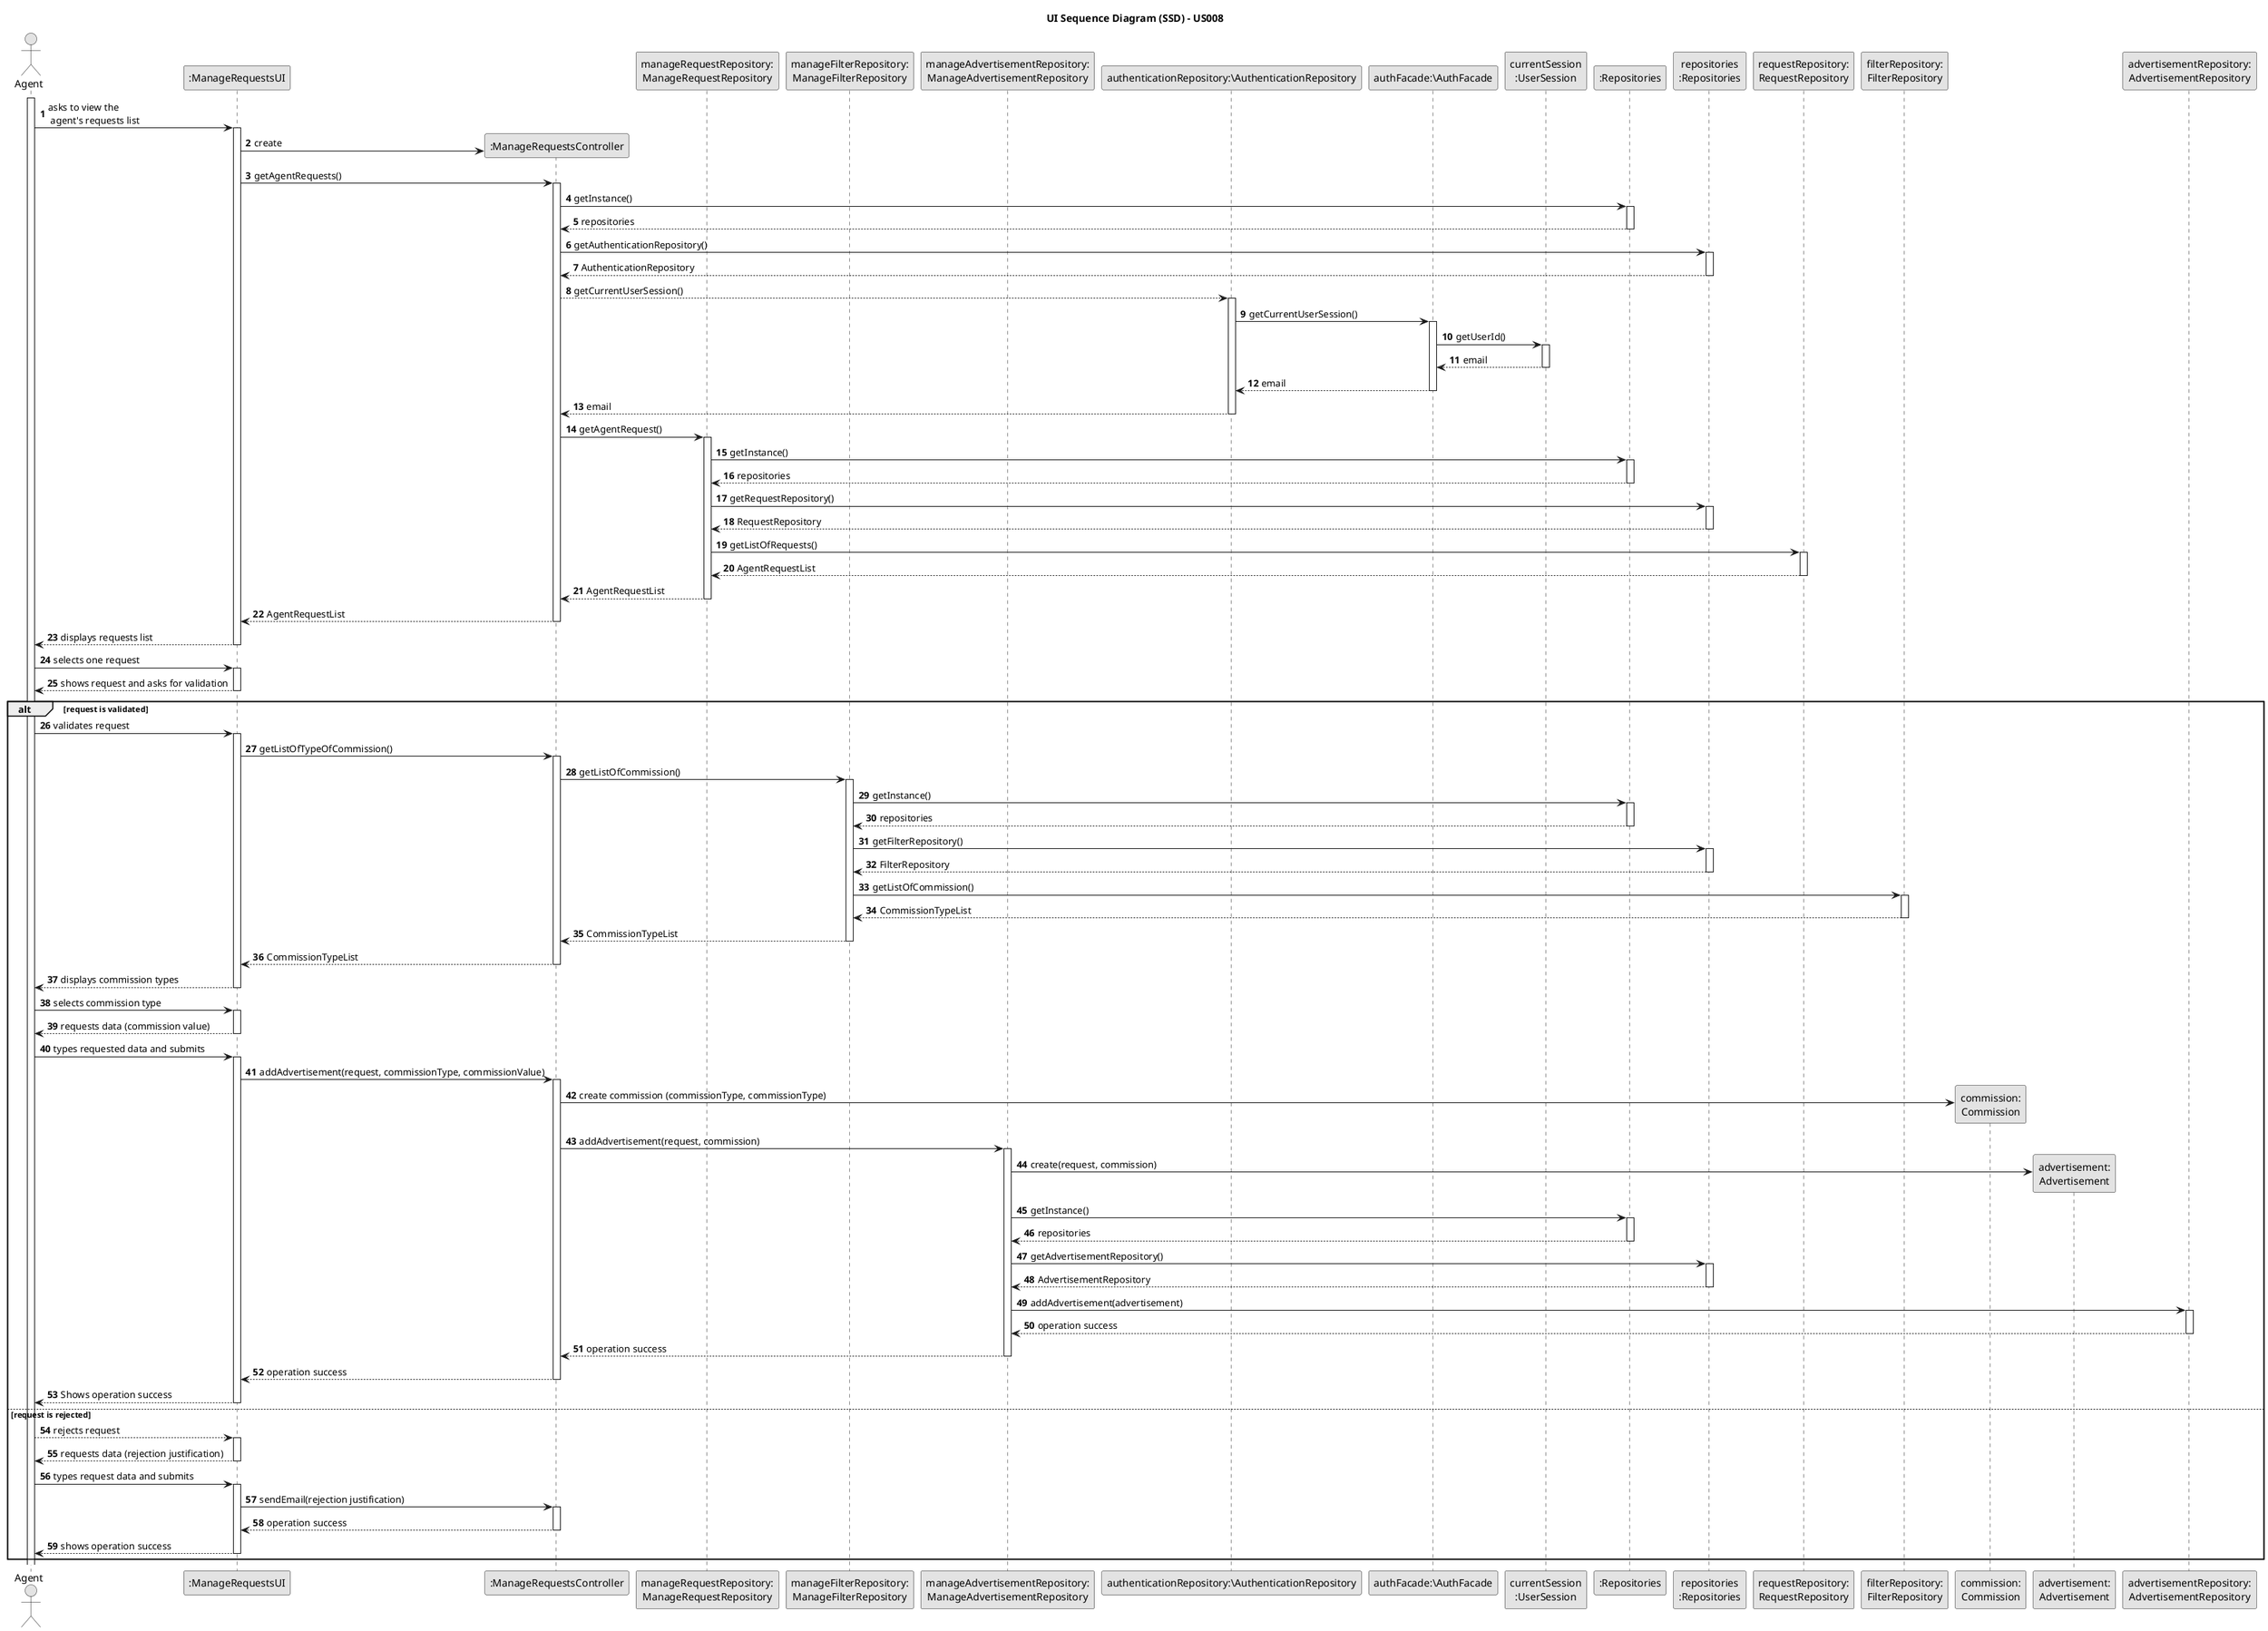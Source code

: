 @startuml
skinparam monochrome true
skinparam packageStyle rectangle
skinparam shadowing false

title UI Sequence Diagram (SSD) - US008

autonumber

actor "Agent" as User
participant ":ManageRequestsUI" as UI
participant ":ManageRequestsController" as Controller
participant "manageRequestRepository:\nManageRequestRepository" as MaReq
participant "manageFilterRepository:\nManageFilterRepository" as MaFil
participant "manageAdvertisementRepository:\nManageAdvertisementRepository" as MaAdv
participant "authenticationRepository:\AuthenticationRepository" as AuRep
participant "authFacade:\AuthFacade" as Facade
participant "currentSession\n:UserSession" as UserSession
participant ":Repositories" as Repositories
participant "repositories\n:Repositories" as repositories
participant "requestRepository:\nRequestRepository" as ReqRep
participant "filterRepository:\nFilterRepository" as FilRep
participant "commission:\nCommission" as Com
participant "advertisement:\nAdvertisement" as Adv
participant "advertisementRepository:\nAdvertisementRepository" as AdvRep

activate User

    User -> UI : asks to view the\n agent's requests list
        activate UI

        UI->Controller** : create



                UI -> Controller : getAgentRequests()
                activate Controller

                Controller ->Repositories:getInstance()
                activate Repositories

                Repositories-->Controller:repositories
                deactivate Repositories

                Controller -> repositories :getAuthenticationRepository()
                activate repositories

                repositories --> Controller :AuthenticationRepository
                deactivate repositories

                Controller --> AuRep : getCurrentUserSession()
                activate AuRep

                AuRep -> Facade : getCurrentUserSession()
                activate Facade

                Facade -> UserSession : getUserId()
                activate UserSession

                UserSession --> Facade : email
                deactivate UserSession

                Facade--> AuRep : email
                deactivate Facade

                AuRep --> Controller : email
                deactivate AuRep



                Controller -> MaReq : getAgentRequest()
                activate MaReq

                MaReq ->Repositories:getInstance()
                                activate Repositories

                                Repositories-->MaReq:repositories
                                deactivate Repositories

                                MaReq -> repositories :getRequestRepository()
                                activate repositories

                                repositories --> MaReq :RequestRepository
                                deactivate repositories

                                MaReq -> ReqRep : getListOfRequests()
                                activate ReqRep

                                ReqRep --> MaReq : AgentRequestList
                                deactivate ReqRep

                                MaReq --> Controller : AgentRequestList
                                deactivate MaReq

                                Controller --> UI : AgentRequestList



                deactivate Controller


        UI --> User : displays requests list
        deactivate UI

    User -> UI : selects one request
        activate UI

        UI --> User : shows request and asks for validation
        deactivate UI



    alt request is validated

    User -> UI : validates request
    activate UI


    UI -> Controller : getListOfTypeOfCommission()
    activate Controller

    Controller -> MaFil : getListOfCommission()
    activate MaFil

    MaFil ->Repositories:getInstance()
                    activate Repositories

                    Repositories-->MaFil:repositories
                    deactivate Repositories

                    MaFil -> repositories :getFilterRepository()
                    activate repositories

                    repositories --> MaFil :FilterRepository
                    deactivate repositories

                    MaFil -> FilRep : getListOfCommission()
                    activate FilRep

                    FilRep --> MaFil : CommissionTypeList
                    deactivate FilRep

                    MaFil --> Controller : CommissionTypeList
                    deactivate MaFil

                    Controller --> UI : CommissionTypeList
                    deactivate Controller





        UI --> User : displays commission types
        deactivate UI

    User -> UI : selects commission type
        activate UI

            UI --> User : requests data (commission value)
        deactivate UI

    User -> UI : types requested data and submits
   activate UI

   UI -> Controller : addAdvertisement(request, commissionType, commissionValue)
   activate Controller

   Controller -> Com** : create commission (commissionType, commissionType)

   Controller -> MaAdv : addAdvertisement(request, commission)
   activate MaAdv

   MaAdv -> Adv** : create(request, commission)

   MaAdv -> Repositories : getInstance()
   activate Repositories

   Repositories --> MaAdv : repositories
   deactivate Repositories

   MaAdv -> repositories : getAdvertisementRepository()
   activate repositories

   repositories --> MaAdv : AdvertisementRepository
   deactivate repositories

   MaAdv -> AdvRep : addAdvertisement(advertisement)
   activate AdvRep



   AdvRep --> MaAdv : operation success
   deactivate AdvRep

   MaAdv --> Controller : operation success
   deactivate MaAdv

   Controller --> UI : operation success
   deactivate Controller




   UI --> User : Shows operation success
   deactivate UI




    else request is rejected

    User --> UI : rejects request
    activate UI


    UI --> User : requests data (rejection justification)
    deactivate UI

    User -> UI : types request data and submits
    activate UI

    UI -> Controller : sendEmail(rejection justification)
    activate Controller

    Controller --> UI : operation success
    deactivate Controller

    UI --> User : shows operation success
    deactivate UI

    end



@enduml